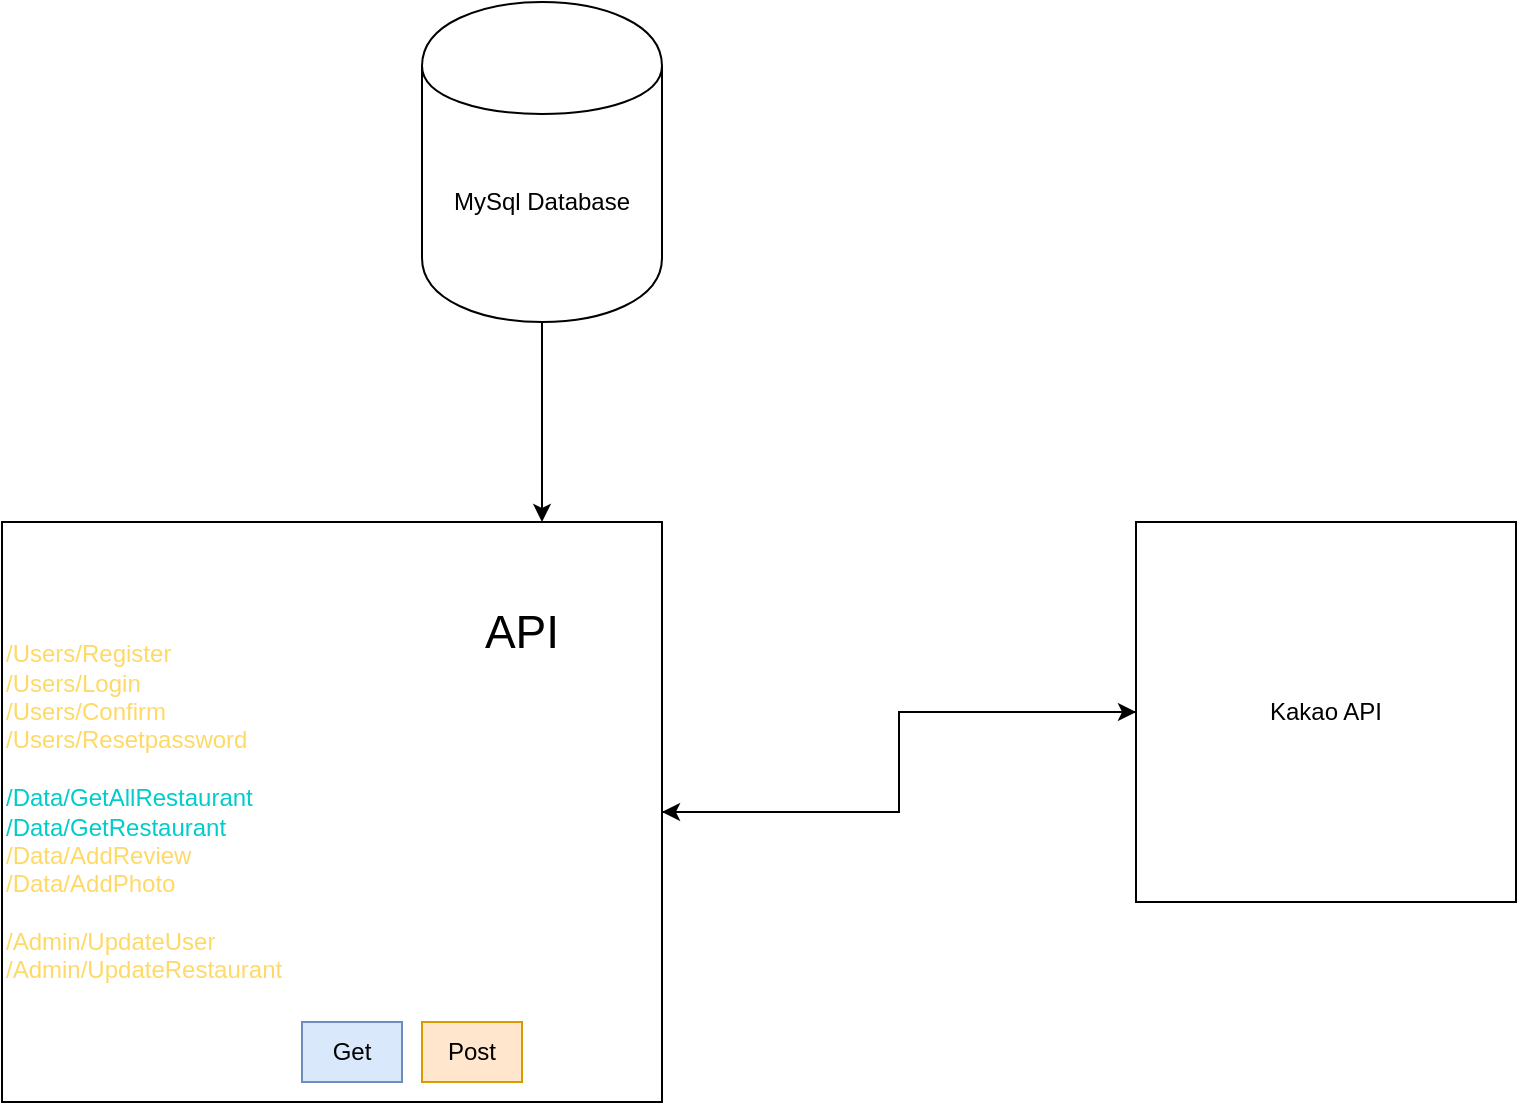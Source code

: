 <mxfile version="12.1.9" type="device" pages="1"><diagram id="KDeO_-oK8xUvHZ_7dyA4" name="Page-1"><mxGraphModel dx="1248" dy="697" grid="1" gridSize="10" guides="1" tooltips="1" connect="1" arrows="1" fold="1" page="1" pageScale="1" pageWidth="827" pageHeight="1169" math="0" shadow="0"><root><mxCell id="0"/><mxCell id="1" parent="0"/><mxCell id="RmyjO8X0xB5pTgIs4a9T-1" value="MySql Database" style="shape=cylinder;whiteSpace=wrap;html=1;boundedLbl=1;backgroundOutline=1;" vertex="1" parent="1"><mxGeometry x="280" y="20" width="120" height="160" as="geometry"/></mxCell><mxCell id="RmyjO8X0xB5pTgIs4a9T-2" value="" style="endArrow=classic;html=1;" edge="1" parent="1" source="RmyjO8X0xB5pTgIs4a9T-1"><mxGeometry width="50" height="50" relative="1" as="geometry"><mxPoint x="280" y="250" as="sourcePoint"/><mxPoint x="340" y="280" as="targetPoint"/></mxGeometry></mxCell><mxCell id="RmyjO8X0xB5pTgIs4a9T-10" style="edgeStyle=orthogonalEdgeStyle;rounded=0;orthogonalLoop=1;jettySize=auto;html=1;" edge="1" parent="1" source="RmyjO8X0xB5pTgIs4a9T-5" target="RmyjO8X0xB5pTgIs4a9T-8"><mxGeometry relative="1" as="geometry"/></mxCell><mxCell id="RmyjO8X0xB5pTgIs4a9T-5" value="&lt;div&gt;&lt;font color=&quot;#FFD966&quot;&gt;/Users/Register&lt;/font&gt;&lt;/div&gt;&lt;div&gt;&lt;font color=&quot;#FFD966&quot;&gt;/Users/Login&lt;/font&gt;&lt;/div&gt;&lt;div&gt;&lt;font color=&quot;#FFD966&quot;&gt;/Users/Confirm&lt;/font&gt;&lt;/div&gt;&lt;div&gt;&lt;font color=&quot;#FFD966&quot;&gt;/Users/Resetpassword&lt;/font&gt;&lt;/div&gt;&lt;div&gt;&lt;br&gt;&lt;/div&gt;&lt;div&gt;&lt;font color=&quot;#00CCCC&quot;&gt;/Data/GetAllRestaurant&lt;/font&gt;&lt;/div&gt;&lt;div&gt;&lt;font color=&quot;#00CCCC&quot;&gt;/Data/GetRestaurant&lt;/font&gt;&lt;/div&gt;&lt;div&gt;&lt;font color=&quot;#FFD966&quot;&gt;/Data/AddReview&lt;/font&gt;&lt;/div&gt;&lt;div&gt;&lt;font color=&quot;#FFD966&quot;&gt;/Data/AddPhoto&lt;/font&gt;&lt;br&gt;&lt;/div&gt;&lt;br&gt;&lt;div&gt;&lt;font color=&quot;#FFD966&quot;&gt;/Admin/UpdateUser&lt;/font&gt;&lt;/div&gt;&lt;div&gt;&lt;font color=&quot;#FFD966&quot;&gt;/Admin/UpdateRestaurant&lt;/font&gt;&lt;/div&gt;" style="whiteSpace=wrap;html=1;imageAspect=0;imageWidth=24;align=left;" vertex="1" parent="1"><mxGeometry x="70" y="280" width="330" height="290" as="geometry"/></mxCell><mxCell id="RmyjO8X0xB5pTgIs4a9T-12" style="edgeStyle=orthogonalEdgeStyle;rounded=0;orthogonalLoop=1;jettySize=auto;html=1;" edge="1" parent="1" source="RmyjO8X0xB5pTgIs4a9T-8" target="RmyjO8X0xB5pTgIs4a9T-5"><mxGeometry relative="1" as="geometry"/></mxCell><mxCell id="RmyjO8X0xB5pTgIs4a9T-8" value="Kakao API " style="whiteSpace=wrap;html=1;aspect=fixed;" vertex="1" parent="1"><mxGeometry x="637" y="280" width="190" height="190" as="geometry"/></mxCell><mxCell id="RmyjO8X0xB5pTgIs4a9T-11" value="&lt;font style=&quot;font-size: 23px&quot;&gt;API&lt;/font&gt;" style="text;html=1;strokeColor=none;fillColor=none;align=center;verticalAlign=middle;whiteSpace=wrap;rounded=0;" vertex="1" parent="1"><mxGeometry x="290" y="310" width="80" height="50" as="geometry"/></mxCell><mxCell id="RmyjO8X0xB5pTgIs4a9T-13" value="Get" style="rounded=0;whiteSpace=wrap;html=1;fillColor=#dae8fc;strokeColor=#6c8ebf;" vertex="1" parent="1"><mxGeometry x="220" y="530" width="50" height="30" as="geometry"/></mxCell><mxCell id="RmyjO8X0xB5pTgIs4a9T-14" value="Post" style="rounded=0;whiteSpace=wrap;html=1;fillColor=#ffe6cc;strokeColor=#d79b00;" vertex="1" parent="1"><mxGeometry x="280" y="530" width="50" height="30" as="geometry"/></mxCell></root></mxGraphModel></diagram></mxfile>